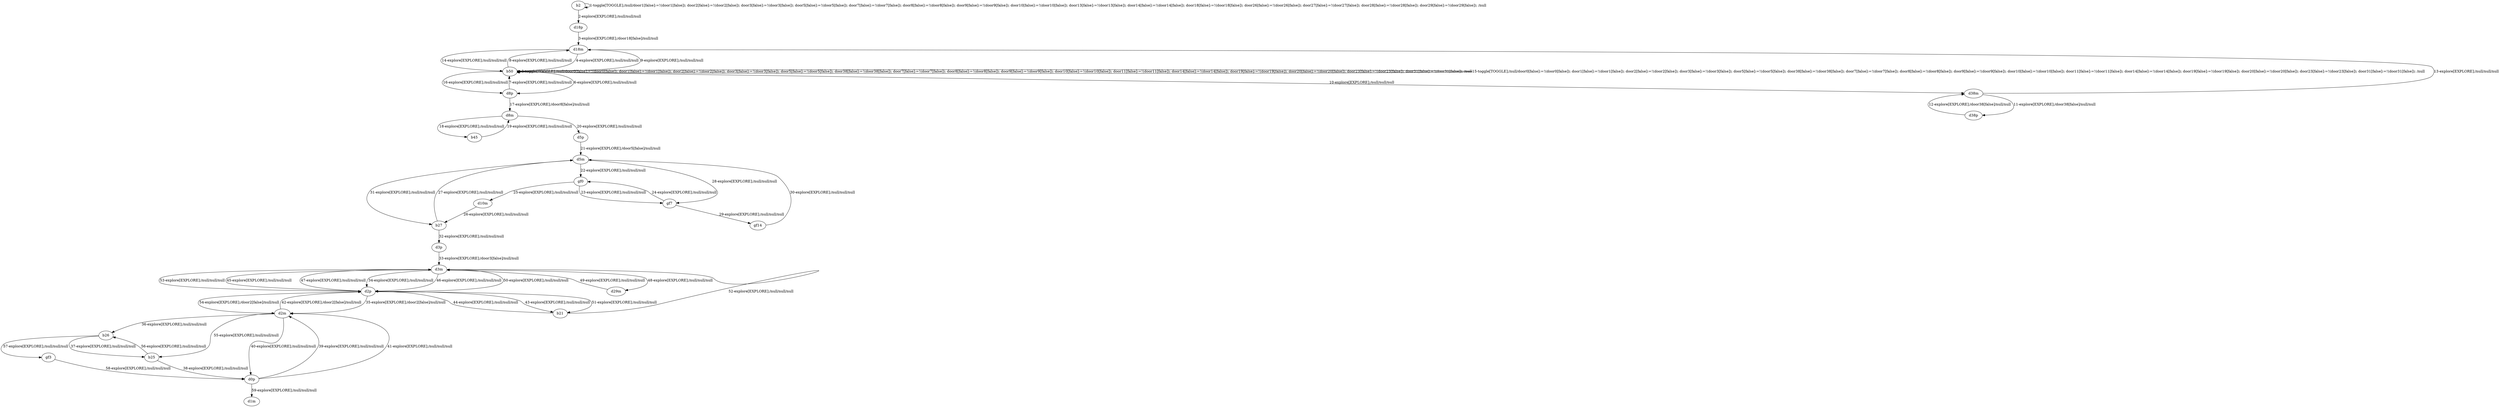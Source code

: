 # Total number of goals covered by this test: 1
# d0p --> d1m

digraph g {
"b2" -> "b2" [label = "1-toggle[TOGGLE];/null/door1[false]:=!(door1[false]); door2[false]:=!(door2[false]); door3[false]:=!(door3[false]); door5[false]:=!(door5[false]); door7[false]:=!(door7[false]); door8[false]:=!(door8[false]); door9[false]:=!(door9[false]); door10[false]:=!(door10[false]); door13[false]:=!(door13[false]); door14[false]:=!(door14[false]); door18[false]:=!(door18[false]); door26[false]:=!(door26[false]); door27[false]:=!(door27[false]); door28[false]:=!(door28[false]); door29[false]:=!(door29[false]); /null"];
"b2" -> "d18p" [label = "2-explore[EXPLORE];/null/null/null"];
"d18p" -> "d18m" [label = "3-explore[EXPLORE];/door18[false]/null/null"];
"d18m" -> "b50" [label = "4-explore[EXPLORE];/null/null/null"];
"b50" -> "b50" [label = "5-toggle[TOGGLE];/null/door0[false]:=!(door0[false]); door1[false]:=!(door1[false]); door2[false]:=!(door2[false]); door3[false]:=!(door3[false]); door5[false]:=!(door5[false]); door38[false]:=!(door38[false]); door7[false]:=!(door7[false]); door8[false]:=!(door8[false]); door9[false]:=!(door9[false]); door10[false]:=!(door10[false]); door11[false]:=!(door11[false]); door14[false]:=!(door14[false]); door19[false]:=!(door19[false]); door20[false]:=!(door20[false]); door23[false]:=!(door23[false]); door31[false]:=!(door31[false]); /null"];
"b50" -> "d8p" [label = "6-explore[EXPLORE];/null/null/null"];
"d8p" -> "b50" [label = "7-explore[EXPLORE];/null/null/null"];
"b50" -> "d18m" [label = "8-explore[EXPLORE];/null/null/null"];
"d18m" -> "b50" [label = "9-explore[EXPLORE];/null/null/null"];
"b50" -> "d38m" [label = "10-explore[EXPLORE];/null/null/null"];
"d38m" -> "d38p" [label = "11-explore[EXPLORE];/door38[false]/null/null"];
"d38p" -> "d38m" [label = "12-explore[EXPLORE];/door38[false]/null/null"];
"d38m" -> "d18m" [label = "13-explore[EXPLORE];/null/null/null"];
"d18m" -> "b50" [label = "14-explore[EXPLORE];/null/null/null"];
"b50" -> "b50" [label = "15-toggle[TOGGLE];/null/door0[false]:=!(door0[false]); door1[false]:=!(door1[false]); door2[false]:=!(door2[false]); door3[false]:=!(door3[false]); door5[false]:=!(door5[false]); door38[false]:=!(door38[false]); door7[false]:=!(door7[false]); door8[false]:=!(door8[false]); door9[false]:=!(door9[false]); door10[false]:=!(door10[false]); door11[false]:=!(door11[false]); door14[false]:=!(door14[false]); door19[false]:=!(door19[false]); door20[false]:=!(door20[false]); door23[false]:=!(door23[false]); door31[false]:=!(door31[false]); /null"];
"b50" -> "d8p" [label = "16-explore[EXPLORE];/null/null/null"];
"d8p" -> "d8m" [label = "17-explore[EXPLORE];/door8[false]/null/null"];
"d8m" -> "b45" [label = "18-explore[EXPLORE];/null/null/null"];
"b45" -> "d8m" [label = "19-explore[EXPLORE];/null/null/null"];
"d8m" -> "d5p" [label = "20-explore[EXPLORE];/null/null/null"];
"d5p" -> "d5m" [label = "21-explore[EXPLORE];/door5[false]/null/null"];
"d5m" -> "gf0" [label = "22-explore[EXPLORE];/null/null/null"];
"gf0" -> "gf7" [label = "23-explore[EXPLORE];/null/null/null"];
"gf7" -> "gf0" [label = "24-explore[EXPLORE];/null/null/null"];
"gf0" -> "d10m" [label = "25-explore[EXPLORE];/null/null/null"];
"d10m" -> "b27" [label = "26-explore[EXPLORE];/null/null/null"];
"b27" -> "d5m" [label = "27-explore[EXPLORE];/null/null/null"];
"d5m" -> "gf7" [label = "28-explore[EXPLORE];/null/null/null"];
"gf7" -> "gf14" [label = "29-explore[EXPLORE];/null/null/null"];
"gf14" -> "d5m" [label = "30-explore[EXPLORE];/null/null/null"];
"d5m" -> "b27" [label = "31-explore[EXPLORE];/null/null/null"];
"b27" -> "d3p" [label = "32-explore[EXPLORE];/null/null/null"];
"d3p" -> "d3m" [label = "33-explore[EXPLORE];/door3[false]/null/null"];
"d3m" -> "d2p" [label = "34-explore[EXPLORE];/null/null/null"];
"d2p" -> "d2m" [label = "35-explore[EXPLORE];/door2[false]/null/null"];
"d2m" -> "b26" [label = "36-explore[EXPLORE];/null/null/null"];
"b26" -> "b25" [label = "37-explore[EXPLORE];/null/null/null"];
"b25" -> "d0p" [label = "38-explore[EXPLORE];/null/null/null"];
"d0p" -> "d2m" [label = "39-explore[EXPLORE];/null/null/null"];
"d2m" -> "d0p" [label = "40-explore[EXPLORE];/null/null/null"];
"d0p" -> "d2m" [label = "41-explore[EXPLORE];/null/null/null"];
"d2m" -> "d2p" [label = "42-explore[EXPLORE];/door2[false]/null/null"];
"d2p" -> "b21" [label = "43-explore[EXPLORE];/null/null/null"];
"b21" -> "d2p" [label = "44-explore[EXPLORE];/null/null/null"];
"d2p" -> "d3m" [label = "45-explore[EXPLORE];/null/null/null"];
"d3m" -> "d2p" [label = "46-explore[EXPLORE];/null/null/null"];
"d2p" -> "d3m" [label = "47-explore[EXPLORE];/null/null/null"];
"d3m" -> "d29m" [label = "48-explore[EXPLORE];/null/null/null"];
"d29m" -> "d3m" [label = "49-explore[EXPLORE];/null/null/null"];
"d3m" -> "d2p" [label = "50-explore[EXPLORE];/null/null/null"];
"d2p" -> "b21" [label = "51-explore[EXPLORE];/null/null/null"];
"b21" -> "d3m" [label = "52-explore[EXPLORE];/null/null/null"];
"d3m" -> "d2p" [label = "53-explore[EXPLORE];/null/null/null"];
"d2p" -> "d2m" [label = "54-explore[EXPLORE];/door2[false]/null/null"];
"d2m" -> "b25" [label = "55-explore[EXPLORE];/null/null/null"];
"b25" -> "b26" [label = "56-explore[EXPLORE];/null/null/null"];
"b26" -> "gf3" [label = "57-explore[EXPLORE];/null/null/null"];
"gf3" -> "d0p" [label = "58-explore[EXPLORE];/null/null/null"];
"d0p" -> "d1m" [label = "59-explore[EXPLORE];/null/null/null"];
}